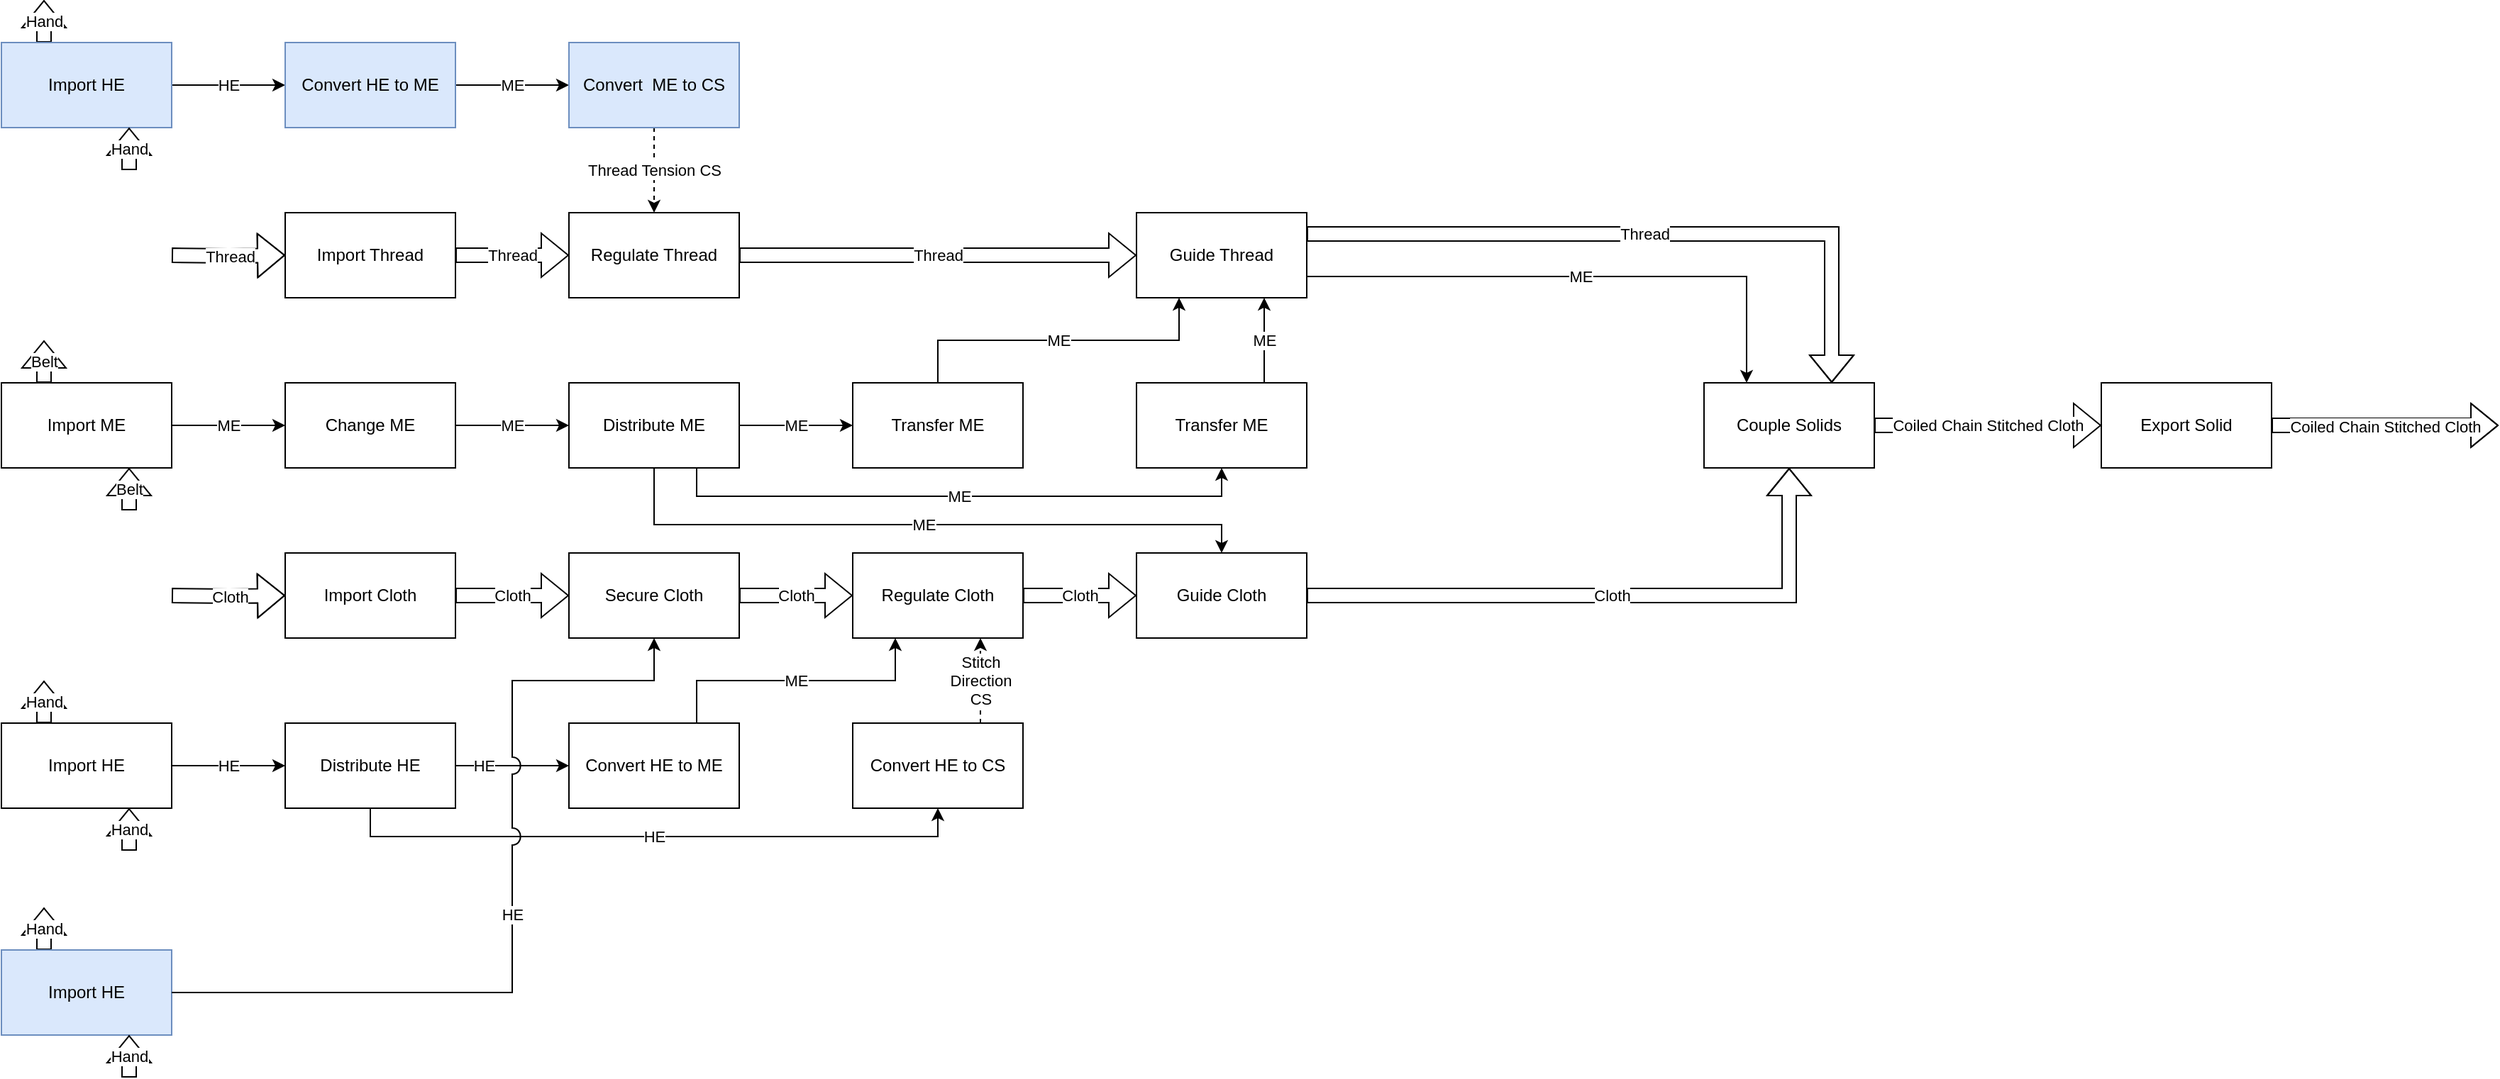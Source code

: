 <mxfile version="20.8.16" type="device"><diagram id="OYEK9cQ7sPvhxdOkQn0X" name="Page-1"><mxGraphModel dx="1823" dy="877" grid="1" gridSize="10" guides="1" tooltips="1" connect="1" arrows="1" fold="1" page="1" pageScale="1" pageWidth="1100" pageHeight="850" math="0" shadow="0"><root><mxCell id="0"/><mxCell id="1" parent="0"/><mxCell id="YCW1-lPrZJNqkADefRyd-4" value="Belt" style="edgeStyle=orthogonalEdgeStyle;shape=flexArrow;rounded=0;orthogonalLoop=1;jettySize=auto;html=1;exitX=0.25;exitY=0;exitDx=0;exitDy=0;" parent="1" source="YCW1-lPrZJNqkADefRyd-1" edge="1"><mxGeometry relative="1" as="geometry"><mxPoint x="110" y="240" as="targetPoint"/></mxGeometry></mxCell><mxCell id="YCW1-lPrZJNqkADefRyd-6" value="ME" style="edgeStyle=orthogonalEdgeStyle;rounded=0;orthogonalLoop=1;jettySize=auto;html=1;exitX=1;exitY=0.5;exitDx=0;exitDy=0;entryX=0;entryY=0.5;entryDx=0;entryDy=0;" parent="1" source="YCW1-lPrZJNqkADefRyd-1" target="YCW1-lPrZJNqkADefRyd-5" edge="1"><mxGeometry relative="1" as="geometry"/></mxCell><mxCell id="YCW1-lPrZJNqkADefRyd-1" value="Import ME" style="rounded=0;whiteSpace=wrap;html=1;" parent="1" vertex="1"><mxGeometry x="80" y="270" width="120" height="60" as="geometry"/></mxCell><mxCell id="YCW1-lPrZJNqkADefRyd-3" value="Belt" style="edgeStyle=orthogonalEdgeStyle;rounded=0;orthogonalLoop=1;jettySize=auto;html=1;entryX=0.75;entryY=1;entryDx=0;entryDy=0;shape=flexArrow;" parent="1" target="YCW1-lPrZJNqkADefRyd-1" edge="1"><mxGeometry relative="1" as="geometry"><mxPoint x="170" y="360" as="sourcePoint"/></mxGeometry></mxCell><mxCell id="YCW1-lPrZJNqkADefRyd-8" value="ME" style="edgeStyle=orthogonalEdgeStyle;rounded=0;orthogonalLoop=1;jettySize=auto;html=1;exitX=1;exitY=0.5;exitDx=0;exitDy=0;entryX=0;entryY=0.5;entryDx=0;entryDy=0;" parent="1" source="YCW1-lPrZJNqkADefRyd-5" target="YCW1-lPrZJNqkADefRyd-7" edge="1"><mxGeometry relative="1" as="geometry"/></mxCell><mxCell id="YCW1-lPrZJNqkADefRyd-5" value="Change ME" style="rounded=0;whiteSpace=wrap;html=1;" parent="1" vertex="1"><mxGeometry x="280" y="270" width="120" height="60" as="geometry"/></mxCell><mxCell id="YCW1-lPrZJNqkADefRyd-18" value="ME" style="edgeStyle=orthogonalEdgeStyle;rounded=0;orthogonalLoop=1;jettySize=auto;html=1;exitX=0.5;exitY=1;exitDx=0;exitDy=0;entryX=0.5;entryY=0;entryDx=0;entryDy=0;" parent="1" source="YCW1-lPrZJNqkADefRyd-7" target="YCW1-lPrZJNqkADefRyd-12" edge="1"><mxGeometry relative="1" as="geometry"><Array as="points"><mxPoint x="540" y="370"/><mxPoint x="940" y="370"/></Array></mxGeometry></mxCell><mxCell id="YCW1-lPrZJNqkADefRyd-19" value="ME" style="edgeStyle=orthogonalEdgeStyle;rounded=0;orthogonalLoop=1;jettySize=auto;html=1;exitX=1;exitY=0.5;exitDx=0;exitDy=0;entryX=0;entryY=0.5;entryDx=0;entryDy=0;" parent="1" source="YCW1-lPrZJNqkADefRyd-7" target="pCwQ-3JrznwnnoSR37t4-1" edge="1"><mxGeometry relative="1" as="geometry"/></mxCell><mxCell id="YCW1-lPrZJNqkADefRyd-30" value="ME" style="edgeStyle=orthogonalEdgeStyle;rounded=0;orthogonalLoop=1;jettySize=auto;html=1;exitX=0.75;exitY=1;exitDx=0;exitDy=0;entryX=0.5;entryY=1;entryDx=0;entryDy=0;" parent="1" source="YCW1-lPrZJNqkADefRyd-7" target="pCwQ-3JrznwnnoSR37t4-2" edge="1"><mxGeometry relative="1" as="geometry"><Array as="points"><mxPoint x="570" y="350"/><mxPoint x="940" y="350"/></Array><mxPoint x="1140" y="330" as="targetPoint"/></mxGeometry></mxCell><mxCell id="YCW1-lPrZJNqkADefRyd-7" value="Distribute ME" style="rounded=0;whiteSpace=wrap;html=1;" parent="1" vertex="1"><mxGeometry x="480" y="270" width="120" height="60" as="geometry"/></mxCell><mxCell id="YCW1-lPrZJNqkADefRyd-9" value="Guide Thread" style="rounded=0;whiteSpace=wrap;html=1;" parent="1" vertex="1"><mxGeometry x="880" y="150" width="120" height="60" as="geometry"/></mxCell><mxCell id="YCW1-lPrZJNqkADefRyd-26" value="Thread" style="edgeStyle=orthogonalEdgeStyle;shape=flexArrow;rounded=0;orthogonalLoop=1;jettySize=auto;html=1;entryX=0.75;entryY=0;entryDx=0;entryDy=0;exitX=1;exitY=0.25;exitDx=0;exitDy=0;" parent="1" source="YCW1-lPrZJNqkADefRyd-9" target="YCW1-lPrZJNqkADefRyd-25" edge="1"><mxGeometry relative="1" as="geometry"><Array as="points"><mxPoint x="1370" y="165"/></Array><mxPoint x="1010" y="130" as="sourcePoint"/></mxGeometry></mxCell><mxCell id="YCW1-lPrZJNqkADefRyd-28" value="ME" style="edgeStyle=orthogonalEdgeStyle;rounded=0;orthogonalLoop=1;jettySize=auto;html=1;entryX=0.25;entryY=0;entryDx=0;entryDy=0;exitX=1;exitY=0.75;exitDx=0;exitDy=0;" parent="1" source="YCW1-lPrZJNqkADefRyd-9" target="YCW1-lPrZJNqkADefRyd-25" edge="1"><mxGeometry relative="1" as="geometry"><mxPoint x="1220" y="210" as="sourcePoint"/></mxGeometry></mxCell><mxCell id="YCW1-lPrZJNqkADefRyd-32" value="Cloth" style="edgeStyle=orthogonalEdgeStyle;shape=flexArrow;rounded=0;orthogonalLoop=1;jettySize=auto;html=1;exitX=1;exitY=0.5;exitDx=0;exitDy=0;entryX=0.5;entryY=1;entryDx=0;entryDy=0;" parent="1" source="YCW1-lPrZJNqkADefRyd-12" target="YCW1-lPrZJNqkADefRyd-25" edge="1"><mxGeometry relative="1" as="geometry"/></mxCell><mxCell id="YCW1-lPrZJNqkADefRyd-12" value="Guide Cloth" style="rounded=0;whiteSpace=wrap;html=1;" parent="1" vertex="1"><mxGeometry x="880" y="390" width="120" height="60" as="geometry"/></mxCell><mxCell id="YCW1-lPrZJNqkADefRyd-33" value="Cloth" style="edgeStyle=orthogonalEdgeStyle;rounded=0;orthogonalLoop=1;jettySize=auto;html=1;exitX=1;exitY=0.5;exitDx=0;exitDy=0;shape=flexArrow;entryX=0;entryY=0.5;entryDx=0;entryDy=0;" parent="1" source="YCW1-lPrZJNqkADefRyd-13" target="YCW1-lPrZJNqkADefRyd-53" edge="1"><mxGeometry relative="1" as="geometry"><mxPoint x="670" y="420" as="targetPoint"/></mxGeometry></mxCell><mxCell id="YCW1-lPrZJNqkADefRyd-13" value="Secure Cloth" style="rounded=0;whiteSpace=wrap;html=1;" parent="1" vertex="1"><mxGeometry x="480" y="390" width="120" height="60" as="geometry"/></mxCell><mxCell id="YCW1-lPrZJNqkADefRyd-16" value="Hand" style="edgeStyle=orthogonalEdgeStyle;shape=flexArrow;rounded=0;orthogonalLoop=1;jettySize=auto;html=1;exitX=0.25;exitY=0;exitDx=0;exitDy=0;" parent="1" source="YCW1-lPrZJNqkADefRyd-14" edge="1"><mxGeometry relative="1" as="geometry"><mxPoint x="110" y="640" as="targetPoint"/></mxGeometry></mxCell><mxCell id="YCW1-lPrZJNqkADefRyd-14" value="Import HE" style="rounded=0;whiteSpace=wrap;html=1;fillColor=#dae8fc;strokeColor=#6c8ebf;" parent="1" vertex="1"><mxGeometry x="80" y="670" width="120" height="60" as="geometry"/></mxCell><mxCell id="YCW1-lPrZJNqkADefRyd-15" value="Hand" style="edgeStyle=orthogonalEdgeStyle;rounded=0;orthogonalLoop=1;jettySize=auto;html=1;entryX=0.75;entryY=1;entryDx=0;entryDy=0;shape=flexArrow;" parent="1" target="YCW1-lPrZJNqkADefRyd-14" edge="1"><mxGeometry relative="1" as="geometry"><mxPoint x="170" y="760" as="sourcePoint"/></mxGeometry></mxCell><mxCell id="YCW1-lPrZJNqkADefRyd-51" value="Coiled Chain Stitched Cloth" style="edgeStyle=orthogonalEdgeStyle;shape=flexArrow;rounded=0;orthogonalLoop=1;jettySize=auto;html=1;exitX=1;exitY=0.5;exitDx=0;exitDy=0;entryX=0;entryY=0.5;entryDx=0;entryDy=0;" parent="1" source="YCW1-lPrZJNqkADefRyd-25" target="YCW1-lPrZJNqkADefRyd-50" edge="1"><mxGeometry relative="1" as="geometry"><mxPoint as="offset"/></mxGeometry></mxCell><mxCell id="YCW1-lPrZJNqkADefRyd-25" value="Couple Solids" style="rounded=0;whiteSpace=wrap;html=1;" parent="1" vertex="1"><mxGeometry x="1280" y="270" width="120" height="60" as="geometry"/></mxCell><mxCell id="YCW1-lPrZJNqkADefRyd-36" value="Cloth" style="edgeStyle=orthogonalEdgeStyle;rounded=0;orthogonalLoop=1;jettySize=auto;html=1;exitX=1;exitY=0.5;exitDx=0;exitDy=0;entryX=0;entryY=0.5;entryDx=0;entryDy=0;shape=flexArrow;" parent="1" source="YCW1-lPrZJNqkADefRyd-34" target="YCW1-lPrZJNqkADefRyd-13" edge="1"><mxGeometry relative="1" as="geometry"/></mxCell><mxCell id="YCW1-lPrZJNqkADefRyd-34" value="Import Cloth" style="rounded=0;whiteSpace=wrap;html=1;" parent="1" vertex="1"><mxGeometry x="280" y="390" width="120" height="60" as="geometry"/></mxCell><mxCell id="YCW1-lPrZJNqkADefRyd-35" value="Cloth" style="edgeStyle=orthogonalEdgeStyle;rounded=0;orthogonalLoop=1;jettySize=auto;html=1;entryX=0;entryY=0.5;entryDx=0;entryDy=0;shape=flexArrow;" parent="1" target="YCW1-lPrZJNqkADefRyd-34" edge="1"><mxGeometry relative="1" as="geometry"><mxPoint x="200" y="420" as="sourcePoint"/></mxGeometry></mxCell><mxCell id="YCW1-lPrZJNqkADefRyd-38" value="Thread" style="edgeStyle=orthogonalEdgeStyle;shape=flexArrow;rounded=0;orthogonalLoop=1;jettySize=auto;html=1;exitX=1;exitY=0.5;exitDx=0;exitDy=0;entryX=0;entryY=0.5;entryDx=0;entryDy=0;" parent="1" source="YCW1-lPrZJNqkADefRyd-37" target="YCW1-lPrZJNqkADefRyd-9" edge="1"><mxGeometry relative="1" as="geometry"/></mxCell><mxCell id="YCW1-lPrZJNqkADefRyd-37" value="Regulate Thread" style="rounded=0;whiteSpace=wrap;html=1;" parent="1" vertex="1"><mxGeometry x="480" y="150" width="120" height="60" as="geometry"/></mxCell><mxCell id="YCW1-lPrZJNqkADefRyd-39" value="Hand" style="edgeStyle=orthogonalEdgeStyle;shape=flexArrow;rounded=0;orthogonalLoop=1;jettySize=auto;html=1;exitX=0.25;exitY=0;exitDx=0;exitDy=0;" parent="1" source="YCW1-lPrZJNqkADefRyd-40" edge="1"><mxGeometry relative="1" as="geometry"><mxPoint x="110" as="targetPoint"/></mxGeometry></mxCell><mxCell id="YCW1-lPrZJNqkADefRyd-46" value="HE" style="edgeStyle=orthogonalEdgeStyle;rounded=0;orthogonalLoop=1;jettySize=auto;html=1;exitX=1;exitY=0.5;exitDx=0;exitDy=0;entryX=0;entryY=0.5;entryDx=0;entryDy=0;" parent="1" source="YCW1-lPrZJNqkADefRyd-40" target="YCW1-lPrZJNqkADefRyd-42" edge="1"><mxGeometry relative="1" as="geometry"/></mxCell><mxCell id="YCW1-lPrZJNqkADefRyd-40" value="Import HE" style="rounded=0;whiteSpace=wrap;html=1;fillColor=#dae8fc;strokeColor=#6c8ebf;" parent="1" vertex="1"><mxGeometry x="80" y="30" width="120" height="60" as="geometry"/></mxCell><mxCell id="YCW1-lPrZJNqkADefRyd-41" value="Hand" style="edgeStyle=orthogonalEdgeStyle;rounded=0;orthogonalLoop=1;jettySize=auto;html=1;entryX=0.75;entryY=1;entryDx=0;entryDy=0;shape=flexArrow;" parent="1" target="YCW1-lPrZJNqkADefRyd-40" edge="1"><mxGeometry relative="1" as="geometry"><mxPoint x="170" y="120" as="sourcePoint"/></mxGeometry></mxCell><mxCell id="YCW1-lPrZJNqkADefRyd-45" value="ME" style="edgeStyle=orthogonalEdgeStyle;rounded=0;orthogonalLoop=1;jettySize=auto;html=1;exitX=1;exitY=0.5;exitDx=0;exitDy=0;entryX=0;entryY=0.5;entryDx=0;entryDy=0;" parent="1" source="YCW1-lPrZJNqkADefRyd-42" target="YCW1-lPrZJNqkADefRyd-43" edge="1"><mxGeometry relative="1" as="geometry"/></mxCell><mxCell id="YCW1-lPrZJNqkADefRyd-42" value="Convert HE to ME" style="rounded=0;whiteSpace=wrap;html=1;fillColor=#dae8fc;strokeColor=#6c8ebf;" parent="1" vertex="1"><mxGeometry x="280" y="30" width="120" height="60" as="geometry"/></mxCell><mxCell id="YCW1-lPrZJNqkADefRyd-44" value="Thread Tension CS" style="edgeStyle=orthogonalEdgeStyle;rounded=0;orthogonalLoop=1;jettySize=auto;html=1;exitX=0.5;exitY=1;exitDx=0;exitDy=0;entryX=0.5;entryY=0;entryDx=0;entryDy=0;dashed=1;" parent="1" source="YCW1-lPrZJNqkADefRyd-43" target="YCW1-lPrZJNqkADefRyd-37" edge="1"><mxGeometry relative="1" as="geometry"/></mxCell><mxCell id="YCW1-lPrZJNqkADefRyd-43" value="Convert&amp;nbsp; ME to CS" style="rounded=0;whiteSpace=wrap;html=1;fillColor=#dae8fc;strokeColor=#6c8ebf;" parent="1" vertex="1"><mxGeometry x="480" y="30" width="120" height="60" as="geometry"/></mxCell><mxCell id="YCW1-lPrZJNqkADefRyd-49" value="Thread" style="edgeStyle=orthogonalEdgeStyle;rounded=0;orthogonalLoop=1;jettySize=auto;html=1;exitX=1;exitY=0.5;exitDx=0;exitDy=0;entryX=0;entryY=0.5;entryDx=0;entryDy=0;shape=flexArrow;" parent="1" source="YCW1-lPrZJNqkADefRyd-47" target="YCW1-lPrZJNqkADefRyd-37" edge="1"><mxGeometry relative="1" as="geometry"/></mxCell><mxCell id="YCW1-lPrZJNqkADefRyd-47" value="Import Thread" style="rounded=0;whiteSpace=wrap;html=1;" parent="1" vertex="1"><mxGeometry x="280" y="150" width="120" height="60" as="geometry"/></mxCell><mxCell id="YCW1-lPrZJNqkADefRyd-48" value="Thread" style="edgeStyle=orthogonalEdgeStyle;rounded=0;orthogonalLoop=1;jettySize=auto;html=1;entryX=0;entryY=0.5;entryDx=0;entryDy=0;shape=flexArrow;" parent="1" target="YCW1-lPrZJNqkADefRyd-47" edge="1"><mxGeometry relative="1" as="geometry"><mxPoint x="200" y="180" as="sourcePoint"/></mxGeometry></mxCell><mxCell id="YCW1-lPrZJNqkADefRyd-52" value="Coiled Chain Stitched Cloth" style="edgeStyle=orthogonalEdgeStyle;shape=flexArrow;rounded=0;orthogonalLoop=1;jettySize=auto;html=1;exitX=1;exitY=0.5;exitDx=0;exitDy=0;" parent="1" source="YCW1-lPrZJNqkADefRyd-50" edge="1"><mxGeometry relative="1" as="geometry"><mxPoint x="1840" y="300" as="targetPoint"/></mxGeometry></mxCell><mxCell id="YCW1-lPrZJNqkADefRyd-50" value="Export Solid" style="rounded=0;whiteSpace=wrap;html=1;" parent="1" vertex="1"><mxGeometry x="1560" y="270" width="120" height="60" as="geometry"/></mxCell><mxCell id="YCW1-lPrZJNqkADefRyd-54" value="Cloth" style="edgeStyle=orthogonalEdgeStyle;shape=flexArrow;rounded=0;orthogonalLoop=1;jettySize=auto;html=1;exitX=1;exitY=0.5;exitDx=0;exitDy=0;entryX=0;entryY=0.5;entryDx=0;entryDy=0;" parent="1" source="YCW1-lPrZJNqkADefRyd-53" target="YCW1-lPrZJNqkADefRyd-12" edge="1"><mxGeometry relative="1" as="geometry"/></mxCell><mxCell id="YCW1-lPrZJNqkADefRyd-53" value="Regulate Cloth" style="rounded=0;whiteSpace=wrap;html=1;" parent="1" vertex="1"><mxGeometry x="680" y="390" width="120" height="60" as="geometry"/></mxCell><mxCell id="YCW1-lPrZJNqkADefRyd-57" value="Hand" style="edgeStyle=orthogonalEdgeStyle;shape=flexArrow;rounded=0;orthogonalLoop=1;jettySize=auto;html=1;exitX=0.25;exitY=0;exitDx=0;exitDy=0;" parent="1" source="YCW1-lPrZJNqkADefRyd-55" edge="1"><mxGeometry relative="1" as="geometry"><mxPoint x="110" y="480" as="targetPoint"/></mxGeometry></mxCell><mxCell id="YCW1-lPrZJNqkADefRyd-61" value="HE" style="edgeStyle=orthogonalEdgeStyle;rounded=0;orthogonalLoop=1;jettySize=auto;html=1;exitX=1;exitY=0.5;exitDx=0;exitDy=0;entryX=0;entryY=0.5;entryDx=0;entryDy=0;" parent="1" source="YCW1-lPrZJNqkADefRyd-55" target="YCW1-lPrZJNqkADefRyd-58" edge="1"><mxGeometry relative="1" as="geometry"/></mxCell><mxCell id="YCW1-lPrZJNqkADefRyd-55" value="Import HE" style="rounded=0;whiteSpace=wrap;html=1;" parent="1" vertex="1"><mxGeometry x="80" y="510" width="120" height="60" as="geometry"/></mxCell><mxCell id="YCW1-lPrZJNqkADefRyd-56" value="Hand" style="edgeStyle=orthogonalEdgeStyle;shape=flexArrow;rounded=0;orthogonalLoop=1;jettySize=auto;html=1;entryX=0.75;entryY=1;entryDx=0;entryDy=0;" parent="1" target="YCW1-lPrZJNqkADefRyd-55" edge="1"><mxGeometry relative="1" as="geometry"><mxPoint x="170" y="600" as="sourcePoint"/></mxGeometry></mxCell><mxCell id="YCW1-lPrZJNqkADefRyd-62" value="HE" style="edgeStyle=orthogonalEdgeStyle;rounded=0;orthogonalLoop=1;jettySize=auto;html=1;exitX=1;exitY=0.5;exitDx=0;exitDy=0;entryX=0;entryY=0.5;entryDx=0;entryDy=0;" parent="1" source="YCW1-lPrZJNqkADefRyd-58" target="YCW1-lPrZJNqkADefRyd-59" edge="1"><mxGeometry x="-0.5" relative="1" as="geometry"><mxPoint as="offset"/></mxGeometry></mxCell><mxCell id="YCW1-lPrZJNqkADefRyd-63" value="HE" style="edgeStyle=orthogonalEdgeStyle;rounded=0;orthogonalLoop=1;jettySize=auto;html=1;exitX=0.5;exitY=1;exitDx=0;exitDy=0;entryX=0.5;entryY=1;entryDx=0;entryDy=0;" parent="1" source="YCW1-lPrZJNqkADefRyd-58" target="YCW1-lPrZJNqkADefRyd-60" edge="1"><mxGeometry relative="1" as="geometry"/></mxCell><mxCell id="YCW1-lPrZJNqkADefRyd-58" value="Distribute HE" style="rounded=0;whiteSpace=wrap;html=1;" parent="1" vertex="1"><mxGeometry x="280" y="510" width="120" height="60" as="geometry"/></mxCell><mxCell id="YCW1-lPrZJNqkADefRyd-64" value="ME" style="edgeStyle=orthogonalEdgeStyle;rounded=0;orthogonalLoop=1;jettySize=auto;html=1;exitX=0.75;exitY=0;exitDx=0;exitDy=0;entryX=0.25;entryY=1;entryDx=0;entryDy=0;" parent="1" source="YCW1-lPrZJNqkADefRyd-59" target="YCW1-lPrZJNqkADefRyd-53" edge="1"><mxGeometry relative="1" as="geometry"/></mxCell><mxCell id="YCW1-lPrZJNqkADefRyd-59" value="Convert HE to ME" style="rounded=0;whiteSpace=wrap;html=1;" parent="1" vertex="1"><mxGeometry x="480" y="510" width="120" height="60" as="geometry"/></mxCell><mxCell id="YCW1-lPrZJNqkADefRyd-65" value="Stitch&lt;br&gt;Direction&lt;br&gt;CS" style="edgeStyle=orthogonalEdgeStyle;rounded=0;orthogonalLoop=1;jettySize=auto;html=1;exitX=0.75;exitY=0;exitDx=0;exitDy=0;entryX=0.75;entryY=1;entryDx=0;entryDy=0;dashed=1;" parent="1" source="YCW1-lPrZJNqkADefRyd-60" target="YCW1-lPrZJNqkADefRyd-53" edge="1"><mxGeometry relative="1" as="geometry"/></mxCell><mxCell id="YCW1-lPrZJNqkADefRyd-60" value="Convert HE to CS" style="rounded=0;whiteSpace=wrap;html=1;" parent="1" vertex="1"><mxGeometry x="680" y="510" width="120" height="60" as="geometry"/></mxCell><mxCell id="YCW1-lPrZJNqkADefRyd-17" value="HE" style="edgeStyle=orthogonalEdgeStyle;rounded=0;orthogonalLoop=1;jettySize=auto;html=1;exitX=1;exitY=0.5;exitDx=0;exitDy=0;entryX=0.5;entryY=1;entryDx=0;entryDy=0;jumpStyle=arc;jumpSize=12;" parent="1" source="YCW1-lPrZJNqkADefRyd-14" target="YCW1-lPrZJNqkADefRyd-13" edge="1"><mxGeometry relative="1" as="geometry"><Array as="points"><mxPoint x="440" y="700"/><mxPoint x="440" y="480"/><mxPoint x="540" y="480"/></Array></mxGeometry></mxCell><mxCell id="pCwQ-3JrznwnnoSR37t4-3" value="ME" style="edgeStyle=orthogonalEdgeStyle;rounded=0;orthogonalLoop=1;jettySize=auto;html=1;exitX=0.5;exitY=0;exitDx=0;exitDy=0;entryX=0.25;entryY=1;entryDx=0;entryDy=0;" edge="1" parent="1" source="pCwQ-3JrznwnnoSR37t4-1" target="YCW1-lPrZJNqkADefRyd-9"><mxGeometry relative="1" as="geometry"/></mxCell><mxCell id="pCwQ-3JrznwnnoSR37t4-1" value="Transfer ME" style="rounded=0;whiteSpace=wrap;html=1;" vertex="1" parent="1"><mxGeometry x="680" y="270" width="120" height="60" as="geometry"/></mxCell><mxCell id="pCwQ-3JrznwnnoSR37t4-4" value="ME" style="edgeStyle=orthogonalEdgeStyle;rounded=0;orthogonalLoop=1;jettySize=auto;html=1;exitX=0.75;exitY=0;exitDx=0;exitDy=0;entryX=0.75;entryY=1;entryDx=0;entryDy=0;" edge="1" parent="1" source="pCwQ-3JrznwnnoSR37t4-2" target="YCW1-lPrZJNqkADefRyd-9"><mxGeometry relative="1" as="geometry"/></mxCell><mxCell id="pCwQ-3JrznwnnoSR37t4-2" value="Transfer ME" style="rounded=0;whiteSpace=wrap;html=1;" vertex="1" parent="1"><mxGeometry x="880" y="270" width="120" height="60" as="geometry"/></mxCell></root></mxGraphModel></diagram></mxfile>